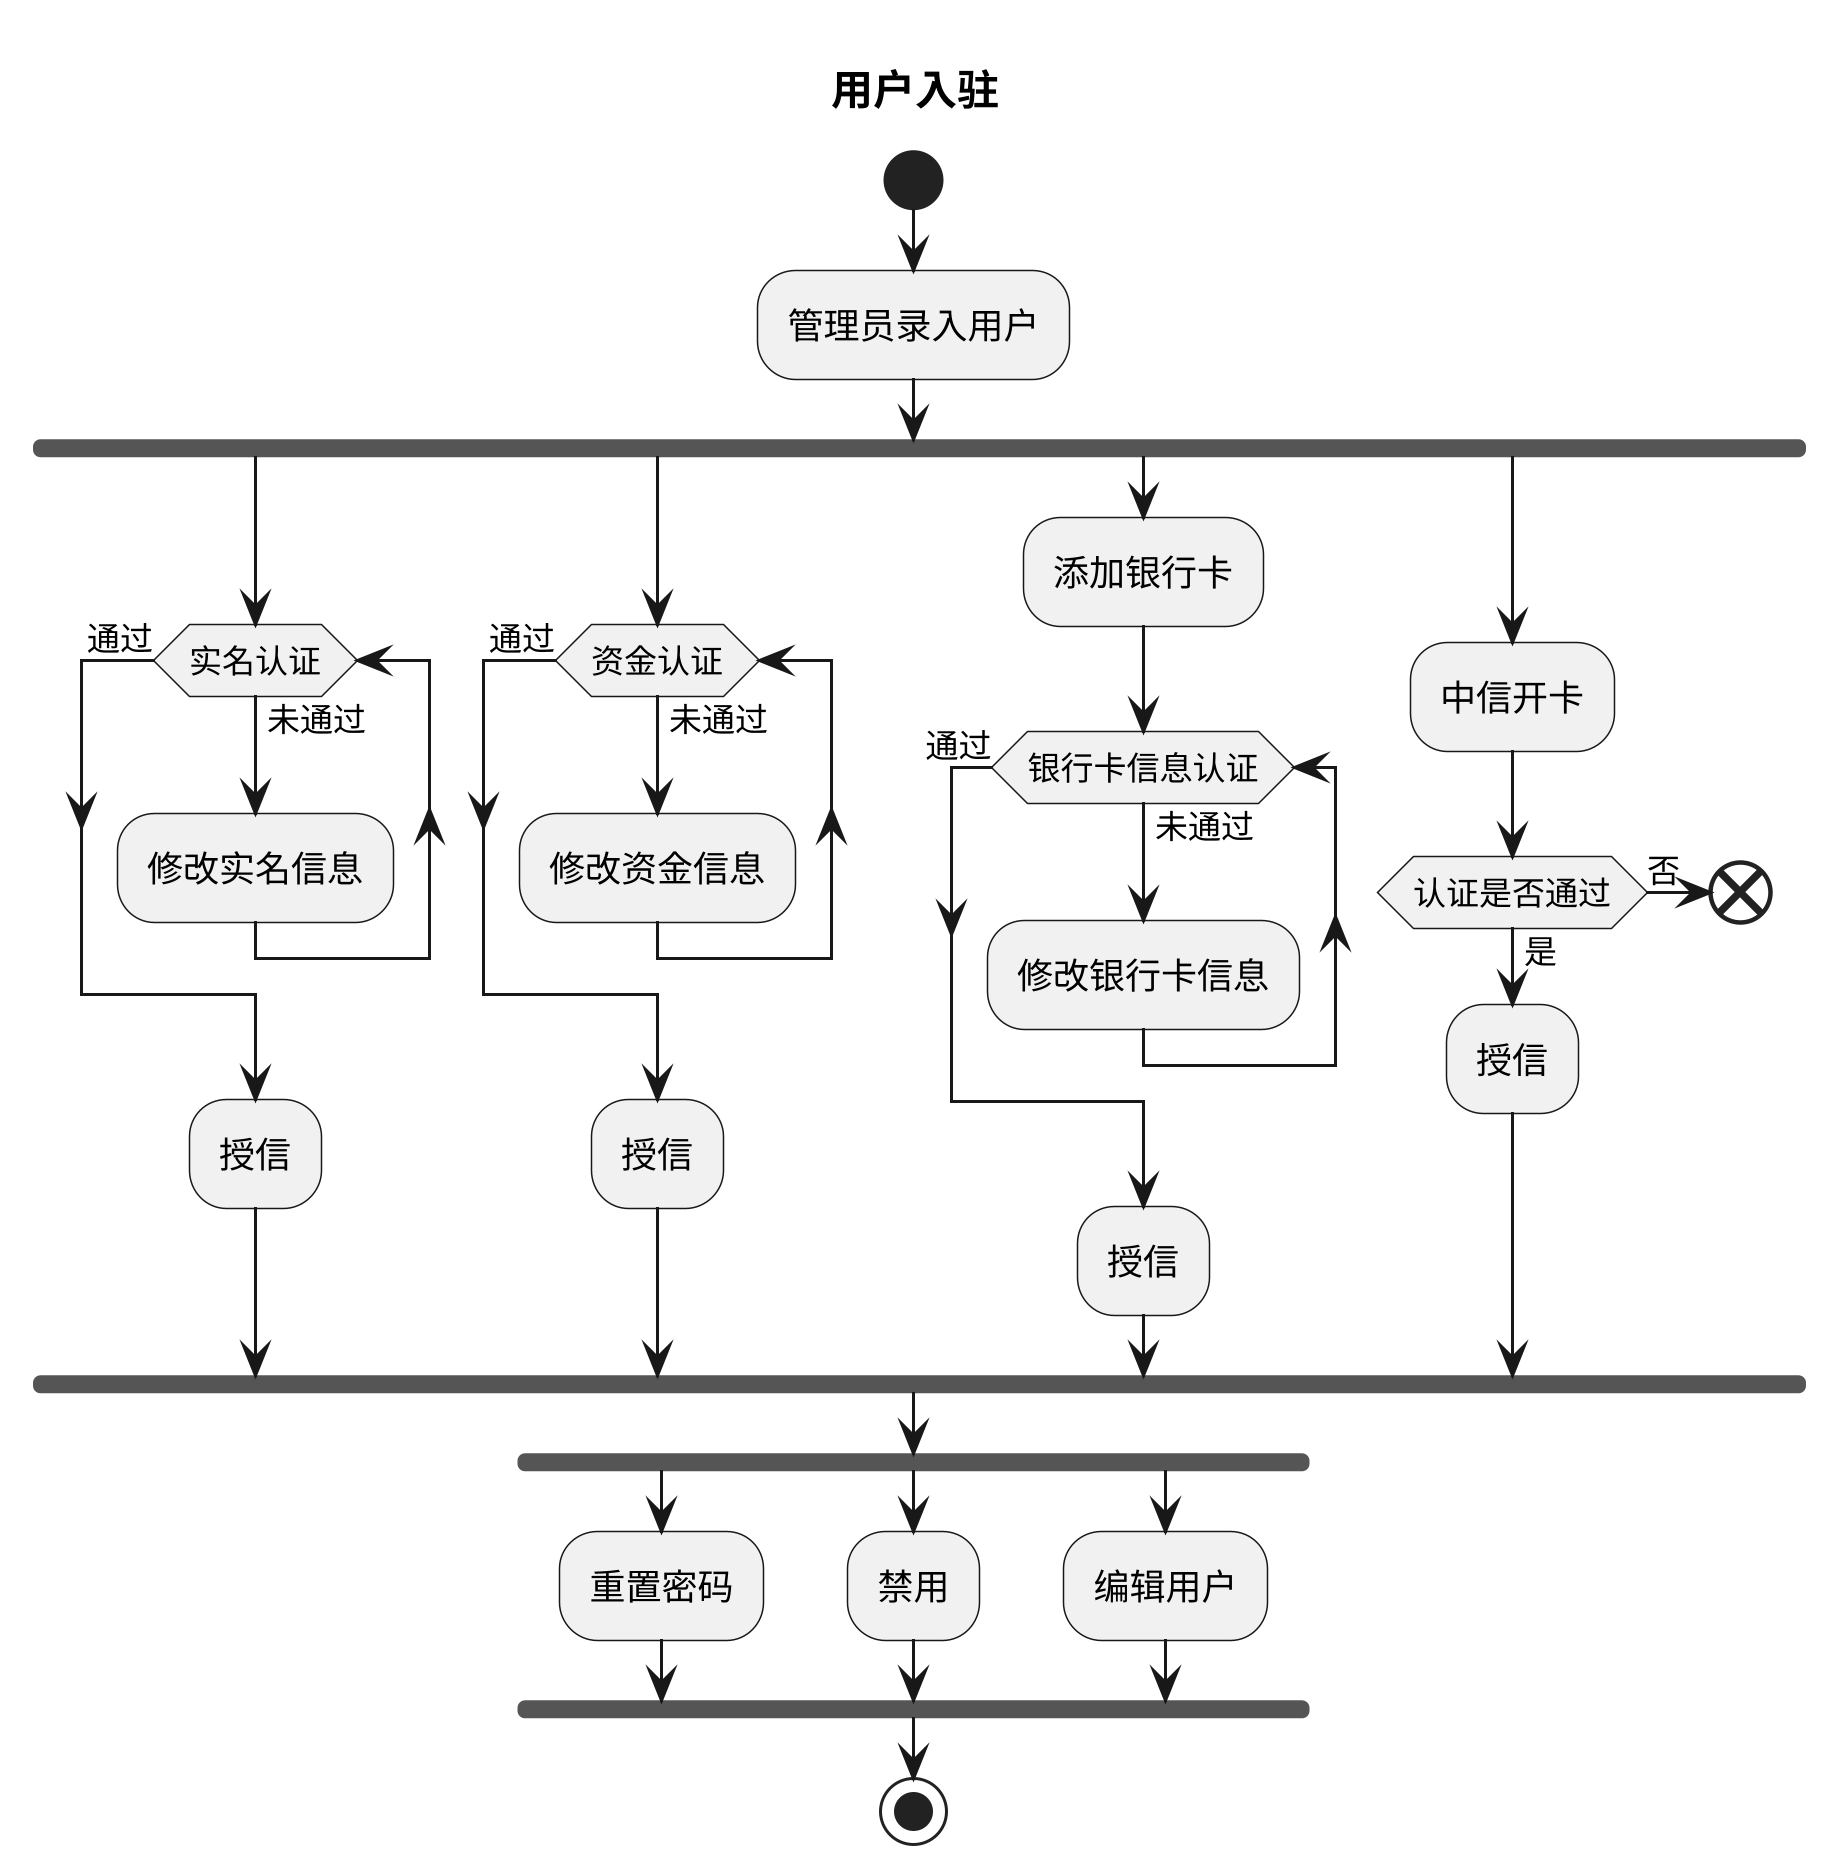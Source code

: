 @startuML
scale 3
title 用户入驻
start
:管理员录入用户;
fork
while (实名认证) is (未通过)
:修改实名信息;
end while(通过) 
:授信;
fork again
while (资金认证) is (未通过)
:修改资金信息;
end while(通过)
:授信;
fork again
:添加银行卡;
while (银行卡信息认证) is (未通过)
:修改银行卡信息;
end while(通过)
:授信;
fork again
:中信开卡;
if (认证是否通过) then (否)
end
else (是)
:授信;
endif
end fork
fork
:重置密码;
fork again 
:禁用;
fork again
:编辑用户;
end fork
stop
@endUML

@startUML
scale 3
title 快速发布
start
:快速发布;
fork
repeat
:发布出售信息;
repeat while(发布结果) is (失败)
-> 成功;
fork again
repeat
:发布求购信息;
repeat while(发布结果) is (失败)
-> 成功;
end fork
while (商品审核) is (未通过)
:修改商品信息;
endwhile (通过)
:商品上架;
fork
:商品编辑;
fork again
:商品下架;
fork again
:商品删除;
end fork
:售完;
stop
@endUML

@startUML
scale 3
title 询报价流程
start
:用户发起询报价聊天;
if (聊天类型) then (询价聊天)
:在成交下单区设置下单价格为初始价格, 下单数量为 1;
else (报价聊天)
:成成交下单区设置成效价格为初始价格, 下单数量为剩余数量;
endif
repeat
if (买方是否下单) then (是)
:生成订单, 订单价格为下单区的下单价格, 下单数量为下单区下单数量;
end
elseif (卖方是否成交) then (是)
:更新对方下单区的下单价格为成交价格, 下单数量为成交数量;
elseif (卖方发送) then (是)
:更新对对方下单区的下单价格为发送价格, 下单数量为发送数量;
else (买方发送)
:更新对方成交区的成交价格为发送价格, 成交数量发送数量;
endif
@endUML

@startUML
scale 3
title 完成订单流程
start
:卖方提醒支付定金;
if (买方是否及时支付定金) then (否)
:联系客服;
else (是)
endif
:买方支付定金;
:买方提醒支付尾款;
if (买方是否及时支付定金) then (否)
:联系客服;
else (是)
endif
if (支付方式) then (现金支付)
:支付尾款;
else (融资支付)
:发起融资;
:审核标的;
if (审核是否通过) then (未通过)
end
else (通过)
endif
endif
:提醒发货;
if (发货是否超时) then (是)
:联系客服;
else (否)
endif
:卖方发货;
:提醒验收;
if (验收是否超时) then (是)
:联系客户;
else (否)
endif
:买方验收;
stop
@endUML

@startUML
scale 3
title 投资流程
start
while (标的是否满标) is (否)
:融资用户投资;
endwhile
-> 满标;
:生成还款计划;
repeat
if (是否逾期) then (是)
:计算逾期利息;
else (否)
endif
:供求用户还款;
repeat while (是否还完本息) is (否)
-> 是;
:还款成功;
stop
@endUML